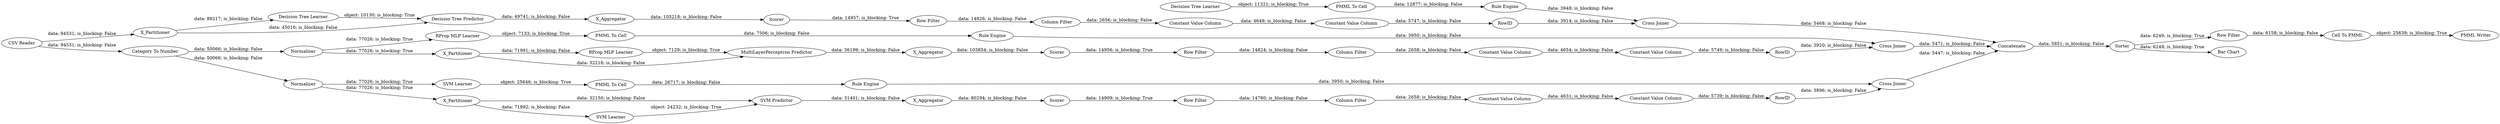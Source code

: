 digraph {
	"-903247973703711447_35" [label="Rule Engine"]
	"-1745226353166858190_31" [label="RProp MLP Learner"]
	"-2093262372937151950_58" [label="Category To Number"]
	"-2093262372937151950_61" [label="PMML Writer"]
	"3962913985356184547_293" [label=RowID]
	"3333080308435189037_38" [label="Cross Joiner"]
	"-903247973703711447_33" [label="SVM Learner"]
	"-1745226353166858190_40" [label=Scorer]
	"-279863782693255041_9" [label="Row Filter"]
	"3333080308435189037_7" [label=X_Aggregator]
	"477715024234172664_28" [label="PMML To Cell"]
	"-7589440042312680675_292" [label="Constant Value Column"]
	"3962913985356184547_290" [label="Constant Value Column"]
	"-1745226353166858190_38" [label="Cross Joiner"]
	"3333080308435189037_31" [label="Decision Tree Learner"]
	"1453274246247286185_34" [label="Rule Engine"]
	"-2093262372937151950_53" [label="Row Filter"]
	"-7589440042312680675_294" [label="Column Filter"]
	"3962913985356184547_292" [label="Constant Value Column"]
	"-2093262372937151950_59" [label="Bar Chart"]
	"-1745226353166858190_39" [label=Normalizer]
	"-5642482206260810066_2" [label=X_Partitioner]
	"-279863782693255041_290" [label="Constant Value Column"]
	"1453274246247286185_35" [label="RProp MLP Learner"]
	"-279863782693255041_294" [label="Column Filter"]
	"3962913985356184547_9" [label="Row Filter"]
	"-5642482206260810066_39" [label="Cross Joiner"]
	"-7589440042312680675_290" [label="Constant Value Column"]
	"-5642482206260810066_40" [label=Normalizer]
	"-1745226353166858190_32" [label="MultiLayerPerceptron Predictor"]
	"1453274246247286185_22" [label="PMML To Cell"]
	"477715024234172664_33" [label="Decision Tree Learner"]
	"-1745226353166858190_7" [label=X_Aggregator]
	"-5642482206260810066_41" [label=Scorer]
	"477715024234172664_34" [label="Rule Engine"]
	"-1745226353166858190_2" [label=X_Partitioner]
	"-903247973703711447_34" [label="PMML To Cell"]
	"-2093262372937151950_52" [label=Sorter]
	"3333080308435189037_32" [label="Decision Tree Predictor"]
	"-7589440042312680675_293" [label=RowID]
	"-5642482206260810066_32" [label="SVM Predictor"]
	"3962913985356184547_294" [label="Column Filter"]
	"-5642482206260810066_31" [label="SVM Learner"]
	"-7589440042312680675_9" [label="Row Filter"]
	"-2093262372937151950_60" [label=Concatenate]
	"-2093262372937151950_54" [label="Cell To PMML"]
	"-279863782693255041_293" [label=RowID]
	"-5642482206260810066_7" [label=X_Aggregator]
	"-279863782693255041_292" [label="Constant Value Column"]
	"3333080308435189037_2" [label=X_Partitioner]
	"3333080308435189037_39" [label=Scorer]
	"-2093262372937151950_62" [label="CSV Reader"]
	"3333080308435189037_2" -> "3333080308435189037_32" [label="data: 45016; is_blocking: False"]
	"-7589440042312680675_293" -> "3333080308435189037_38" [label="data: 3914; is_blocking: False"]
	"-279863782693255041_290" -> "-279863782693255041_292" [label="data: 4654; is_blocking: False"]
	"3333080308435189037_31" -> "3333080308435189037_32" [label="object: 10130; is_blocking: True"]
	"-7589440042312680675_294" -> "-7589440042312680675_290" [label="data: 2656; is_blocking: False"]
	"-2093262372937151950_54" -> "-2093262372937151950_61" [label="object: 25639; is_blocking: True"]
	"3962913985356184547_292" -> "3962913985356184547_293" [label="data: 5739; is_blocking: False"]
	"-5642482206260810066_32" -> "-5642482206260810066_7" [label="data: 31401; is_blocking: False"]
	"-7589440042312680675_290" -> "-7589440042312680675_292" [label="data: 4649; is_blocking: False"]
	"-1745226353166858190_38" -> "-2093262372937151950_60" [label="data: 5471; is_blocking: False"]
	"1453274246247286185_34" -> "-1745226353166858190_38" [label="data: 3950; is_blocking: False"]
	"-2093262372937151950_58" -> "-1745226353166858190_39" [label="data: 50066; is_blocking: False"]
	"-2093262372937151950_53" -> "-2093262372937151950_54" [label="data: 6158; is_blocking: False"]
	"-1745226353166858190_2" -> "-1745226353166858190_32" [label="data: 32216; is_blocking: False"]
	"-1745226353166858190_39" -> "1453274246247286185_35" [label="data: 77026; is_blocking: True"]
	"-279863782693255041_293" -> "-1745226353166858190_38" [label="data: 3920; is_blocking: False"]
	"-1745226353166858190_32" -> "-1745226353166858190_7" [label="data: 36199; is_blocking: False"]
	"-1745226353166858190_31" -> "-1745226353166858190_32" [label="object: 7129; is_blocking: True"]
	"-7589440042312680675_9" -> "-7589440042312680675_294" [label="data: 14826; is_blocking: False"]
	"-5642482206260810066_2" -> "-5642482206260810066_32" [label="data: 32150; is_blocking: False"]
	"3962913985356184547_293" -> "-5642482206260810066_39" [label="data: 3896; is_blocking: False"]
	"3333080308435189037_32" -> "3333080308435189037_7" [label="data: 49741; is_blocking: False"]
	"-2093262372937151950_52" -> "-2093262372937151950_59" [label="data: 6249; is_blocking: True"]
	"-903247973703711447_34" -> "-903247973703711447_35" [label="data: 26717; is_blocking: False"]
	"-5642482206260810066_41" -> "3962913985356184547_9" [label="data: 14909; is_blocking: True"]
	"-5642482206260810066_7" -> "-5642482206260810066_41" [label="data: 80294; is_blocking: False"]
	"-5642482206260810066_40" -> "-5642482206260810066_2" [label="data: 77026; is_blocking: True"]
	"3333080308435189037_38" -> "-2093262372937151950_60" [label="data: 5468; is_blocking: False"]
	"-279863782693255041_9" -> "-279863782693255041_294" [label="data: 14824; is_blocking: False"]
	"3962913985356184547_9" -> "3962913985356184547_294" [label="data: 14780; is_blocking: False"]
	"477715024234172664_33" -> "477715024234172664_28" [label="object: 11321; is_blocking: True"]
	"3333080308435189037_39" -> "-7589440042312680675_9" [label="data: 14957; is_blocking: True"]
	"477715024234172664_34" -> "3333080308435189037_38" [label="data: 3948; is_blocking: False"]
	"-279863782693255041_292" -> "-279863782693255041_293" [label="data: 5749; is_blocking: False"]
	"-5642482206260810066_39" -> "-2093262372937151950_60" [label="data: 5447; is_blocking: False"]
	"-2093262372937151950_58" -> "-5642482206260810066_40" [label="data: 50066; is_blocking: False"]
	"-2093262372937151950_62" -> "3333080308435189037_2" [label="data: 94531; is_blocking: False"]
	"3962913985356184547_294" -> "3962913985356184547_290" [label="data: 2658; is_blocking: False"]
	"1453274246247286185_22" -> "1453274246247286185_34" [label="data: 7506; is_blocking: False"]
	"-5642482206260810066_2" -> "-5642482206260810066_31" [label="data: 71892; is_blocking: False"]
	"3333080308435189037_2" -> "3333080308435189037_31" [label="data: 89217; is_blocking: False"]
	"-1745226353166858190_7" -> "-1745226353166858190_40" [label="data: 103854; is_blocking: False"]
	"-1745226353166858190_2" -> "-1745226353166858190_31" [label="data: 71991; is_blocking: False"]
	"1453274246247286185_35" -> "1453274246247286185_22" [label="object: 7133; is_blocking: True"]
	"-5642482206260810066_40" -> "-903247973703711447_33" [label="data: 77026; is_blocking: True"]
	"3962913985356184547_290" -> "3962913985356184547_292" [label="data: 4631; is_blocking: False"]
	"-903247973703711447_33" -> "-903247973703711447_34" [label="object: 25646; is_blocking: True"]
	"-1745226353166858190_39" -> "-1745226353166858190_2" [label="data: 77026; is_blocking: True"]
	"-1745226353166858190_40" -> "-279863782693255041_9" [label="data: 14956; is_blocking: True"]
	"-279863782693255041_294" -> "-279863782693255041_290" [label="data: 2658; is_blocking: False"]
	"-5642482206260810066_31" -> "-5642482206260810066_32" [label="object: 24232; is_blocking: True"]
	"477715024234172664_28" -> "477715024234172664_34" [label="data: 12877; is_blocking: False"]
	"-2093262372937151950_60" -> "-2093262372937151950_52" [label="data: 5851; is_blocking: False"]
	"-2093262372937151950_62" -> "-2093262372937151950_58" [label="data: 94531; is_blocking: False"]
	"-7589440042312680675_292" -> "-7589440042312680675_293" [label="data: 5747; is_blocking: False"]
	"3333080308435189037_7" -> "3333080308435189037_39" [label="data: 105218; is_blocking: False"]
	"-2093262372937151950_52" -> "-2093262372937151950_53" [label="data: 6249; is_blocking: True"]
	"-903247973703711447_35" -> "-5642482206260810066_39" [label="data: 3950; is_blocking: False"]
	rankdir=LR
}
